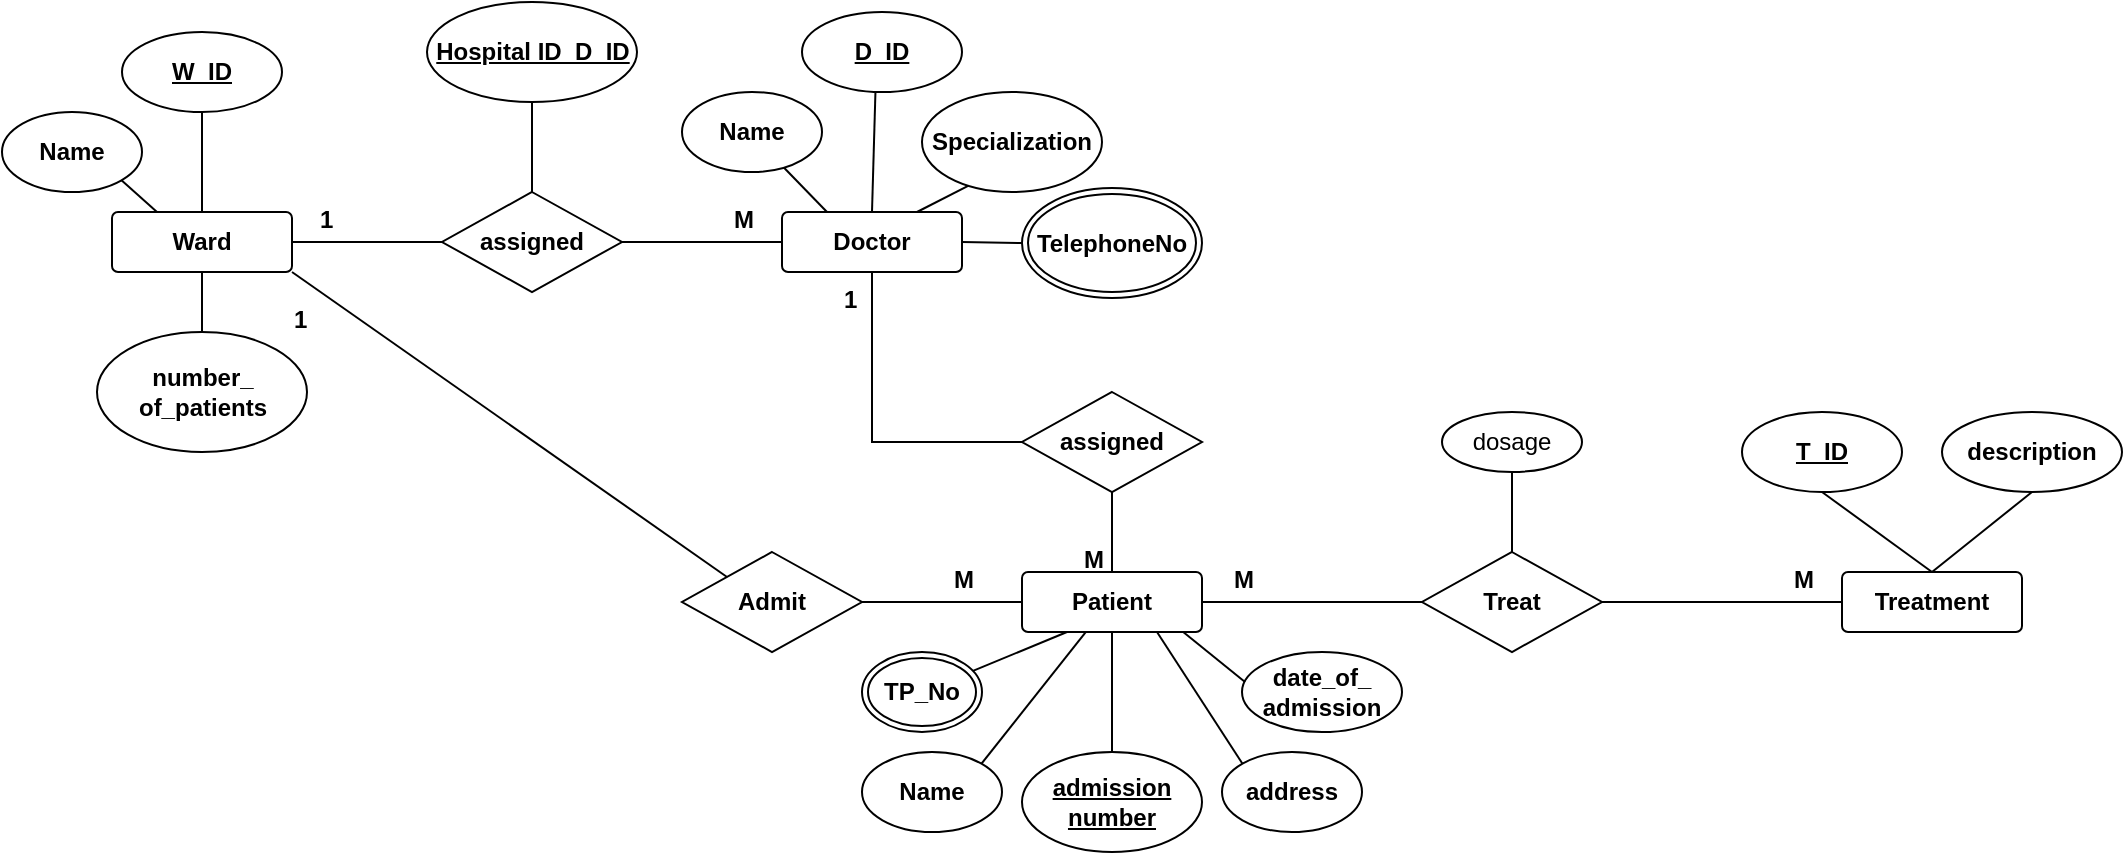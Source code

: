 <mxfile version="21.3.7" type="device">
  <diagram id="R2lEEEUBdFMjLlhIrx00" name="Page-1">
    <mxGraphModel dx="1234" dy="726" grid="1" gridSize="10" guides="1" tooltips="1" connect="1" arrows="1" fold="1" page="1" pageScale="1" pageWidth="850" pageHeight="1100" math="0" shadow="0" extFonts="Permanent Marker^https://fonts.googleapis.com/css?family=Permanent+Marker">
      <root>
        <mxCell id="0" />
        <mxCell id="1" parent="0" />
        <mxCell id="IfihVc9j7GQSFvolxZwZ-2" value="&lt;b&gt;Ward &lt;/b&gt;" style="rounded=1;arcSize=10;whiteSpace=wrap;html=1;align=center;" parent="1" vertex="1">
          <mxGeometry x="155" y="190" width="90" height="30" as="geometry" />
        </mxCell>
        <mxCell id="IfihVc9j7GQSFvolxZwZ-3" value="&lt;b&gt;W_ID&lt;/b&gt;" style="ellipse;whiteSpace=wrap;html=1;align=center;fontStyle=4;" parent="1" vertex="1">
          <mxGeometry x="160" y="100" width="80" height="40" as="geometry" />
        </mxCell>
        <mxCell id="IfihVc9j7GQSFvolxZwZ-4" value="&lt;b&gt;Name &lt;/b&gt;" style="ellipse;whiteSpace=wrap;html=1;align=center;" parent="1" vertex="1">
          <mxGeometry x="100" y="140" width="70" height="40" as="geometry" />
        </mxCell>
        <mxCell id="IfihVc9j7GQSFvolxZwZ-5" value="&lt;b&gt;number_&lt;br&gt;of_patients&lt;/b&gt;" style="ellipse;whiteSpace=wrap;html=1;align=center;" parent="1" vertex="1">
          <mxGeometry x="147.5" y="250" width="105" height="60" as="geometry" />
        </mxCell>
        <mxCell id="IfihVc9j7GQSFvolxZwZ-8" value="" style="endArrow=none;html=1;rounded=0;entryX=0.5;entryY=1;entryDx=0;entryDy=0;exitX=0.5;exitY=0;exitDx=0;exitDy=0;" parent="1" source="IfihVc9j7GQSFvolxZwZ-5" target="IfihVc9j7GQSFvolxZwZ-2" edge="1">
          <mxGeometry relative="1" as="geometry">
            <mxPoint x="70" y="250" as="sourcePoint" />
            <mxPoint x="230" y="250" as="targetPoint" />
          </mxGeometry>
        </mxCell>
        <mxCell id="IfihVc9j7GQSFvolxZwZ-9" value="" style="endArrow=none;html=1;rounded=0;entryX=0.5;entryY=1;entryDx=0;entryDy=0;exitX=0.5;exitY=0;exitDx=0;exitDy=0;" parent="1" source="IfihVc9j7GQSFvolxZwZ-2" target="IfihVc9j7GQSFvolxZwZ-3" edge="1">
          <mxGeometry relative="1" as="geometry">
            <mxPoint x="200" y="180" as="sourcePoint" />
            <mxPoint x="200" y="160" as="targetPoint" />
          </mxGeometry>
        </mxCell>
        <mxCell id="IfihVc9j7GQSFvolxZwZ-10" value="" style="endArrow=none;html=1;rounded=0;exitX=1;exitY=1;exitDx=0;exitDy=0;entryX=0.25;entryY=0;entryDx=0;entryDy=0;" parent="1" source="IfihVc9j7GQSFvolxZwZ-4" target="IfihVc9j7GQSFvolxZwZ-2" edge="1">
          <mxGeometry relative="1" as="geometry">
            <mxPoint x="90" y="210" as="sourcePoint" />
            <mxPoint x="250" y="210" as="targetPoint" />
          </mxGeometry>
        </mxCell>
        <mxCell id="IfihVc9j7GQSFvolxZwZ-12" value="&lt;b&gt;Doctor &lt;/b&gt;" style="rounded=1;arcSize=10;whiteSpace=wrap;html=1;align=center;" parent="1" vertex="1">
          <mxGeometry x="490" y="190" width="90" height="30" as="geometry" />
        </mxCell>
        <mxCell id="IfihVc9j7GQSFvolxZwZ-13" value="&lt;b&gt;assigned&lt;/b&gt;" style="shape=rhombus;perimeter=rhombusPerimeter;whiteSpace=wrap;html=1;align=center;" parent="1" vertex="1">
          <mxGeometry x="320" y="180" width="90" height="50" as="geometry" />
        </mxCell>
        <mxCell id="IfihVc9j7GQSFvolxZwZ-14" value="" style="endArrow=none;html=1;rounded=0;exitX=1;exitY=0.5;exitDx=0;exitDy=0;entryX=0;entryY=0.5;entryDx=0;entryDy=0;" parent="1" source="IfihVc9j7GQSFvolxZwZ-2" target="IfihVc9j7GQSFvolxZwZ-13" edge="1">
          <mxGeometry relative="1" as="geometry">
            <mxPoint x="260" y="220" as="sourcePoint" />
            <mxPoint x="420" y="220" as="targetPoint" />
          </mxGeometry>
        </mxCell>
        <mxCell id="IfihVc9j7GQSFvolxZwZ-15" value="" style="endArrow=none;html=1;rounded=0;exitX=1;exitY=0.5;exitDx=0;exitDy=0;entryX=0;entryY=0.5;entryDx=0;entryDy=0;" parent="1" source="IfihVc9j7GQSFvolxZwZ-13" target="IfihVc9j7GQSFvolxZwZ-12" edge="1">
          <mxGeometry relative="1" as="geometry">
            <mxPoint x="425" y="204.57" as="sourcePoint" />
            <mxPoint x="460" y="205" as="targetPoint" />
          </mxGeometry>
        </mxCell>
        <mxCell id="IfihVc9j7GQSFvolxZwZ-16" value="&lt;b&gt;1&lt;/b&gt;" style="text;strokeColor=none;fillColor=none;spacingLeft=4;spacingRight=4;overflow=hidden;rotatable=0;points=[[0,0.5],[1,0.5]];portConstraint=eastwest;fontSize=12;whiteSpace=wrap;html=1;" parent="1" vertex="1">
          <mxGeometry x="252.5" y="180" width="40" height="30" as="geometry" />
        </mxCell>
        <mxCell id="IfihVc9j7GQSFvolxZwZ-17" value="&lt;b&gt;M&lt;/b&gt;" style="text;strokeColor=none;fillColor=none;spacingLeft=4;spacingRight=4;overflow=hidden;rotatable=0;points=[[0,0.5],[1,0.5]];portConstraint=eastwest;fontSize=12;whiteSpace=wrap;html=1;" parent="1" vertex="1">
          <mxGeometry x="460" y="180" width="40" height="30" as="geometry" />
        </mxCell>
        <mxCell id="IfihVc9j7GQSFvolxZwZ-18" value="&lt;b&gt;Patient &lt;/b&gt;" style="rounded=1;arcSize=10;whiteSpace=wrap;html=1;align=center;" parent="1" vertex="1">
          <mxGeometry x="610" y="370" width="90" height="30" as="geometry" />
        </mxCell>
        <mxCell id="IfihVc9j7GQSFvolxZwZ-19" value="&lt;b&gt;Admit&lt;/b&gt;" style="shape=rhombus;perimeter=rhombusPerimeter;whiteSpace=wrap;html=1;align=center;" parent="1" vertex="1">
          <mxGeometry x="440" y="360" width="90" height="50" as="geometry" />
        </mxCell>
        <mxCell id="IfihVc9j7GQSFvolxZwZ-20" value="" style="endArrow=none;html=1;rounded=0;exitX=1;exitY=1;exitDx=0;exitDy=0;entryX=0;entryY=0;entryDx=0;entryDy=0;" parent="1" source="IfihVc9j7GQSFvolxZwZ-2" target="IfihVc9j7GQSFvolxZwZ-19" edge="1">
          <mxGeometry relative="1" as="geometry">
            <mxPoint x="340" y="360" as="sourcePoint" />
            <mxPoint x="565" y="410" as="targetPoint" />
          </mxGeometry>
        </mxCell>
        <mxCell id="IfihVc9j7GQSFvolxZwZ-21" value="" style="endArrow=none;html=1;rounded=0;exitX=1;exitY=0.5;exitDx=0;exitDy=0;entryX=0;entryY=0.5;entryDx=0;entryDy=0;" parent="1" source="IfihVc9j7GQSFvolxZwZ-19" target="IfihVc9j7GQSFvolxZwZ-18" edge="1">
          <mxGeometry relative="1" as="geometry">
            <mxPoint x="551" y="360" as="sourcePoint" />
            <mxPoint x="649" y="443" as="targetPoint" />
          </mxGeometry>
        </mxCell>
        <mxCell id="IfihVc9j7GQSFvolxZwZ-22" value="&lt;b&gt;admission&lt;br&gt;number &lt;/b&gt;" style="ellipse;whiteSpace=wrap;html=1;align=center;fontStyle=4;" parent="1" vertex="1">
          <mxGeometry x="610" y="460" width="90" height="50" as="geometry" />
        </mxCell>
        <mxCell id="IfihVc9j7GQSFvolxZwZ-23" value="&lt;b&gt;Name &lt;/b&gt;" style="ellipse;whiteSpace=wrap;html=1;align=center;" parent="1" vertex="1">
          <mxGeometry x="530" y="460" width="70" height="40" as="geometry" />
        </mxCell>
        <mxCell id="IfihVc9j7GQSFvolxZwZ-24" value="&lt;b&gt;address &lt;/b&gt;" style="ellipse;whiteSpace=wrap;html=1;align=center;" parent="1" vertex="1">
          <mxGeometry x="710" y="460" width="70" height="40" as="geometry" />
        </mxCell>
        <mxCell id="IfihVc9j7GQSFvolxZwZ-27" value="&lt;b&gt;TP_No&lt;/b&gt;" style="ellipse;shape=doubleEllipse;margin=3;whiteSpace=wrap;html=1;align=center;" parent="1" vertex="1">
          <mxGeometry x="530" y="410" width="60" height="40" as="geometry" />
        </mxCell>
        <mxCell id="IfihVc9j7GQSFvolxZwZ-28" value="&lt;b&gt;date_of_&lt;br&gt;admission&lt;/b&gt;" style="ellipse;whiteSpace=wrap;html=1;align=center;" parent="1" vertex="1">
          <mxGeometry x="720" y="410" width="80" height="40" as="geometry" />
        </mxCell>
        <mxCell id="IfihVc9j7GQSFvolxZwZ-29" value="" style="endArrow=none;html=1;rounded=0;entryX=0.25;entryY=1;entryDx=0;entryDy=0;" parent="1" source="IfihVc9j7GQSFvolxZwZ-27" target="IfihVc9j7GQSFvolxZwZ-18" edge="1">
          <mxGeometry relative="1" as="geometry">
            <mxPoint x="620" y="420" as="sourcePoint" />
            <mxPoint x="780" y="420" as="targetPoint" />
          </mxGeometry>
        </mxCell>
        <mxCell id="IfihVc9j7GQSFvolxZwZ-30" value="" style="endArrow=none;html=1;rounded=0;entryX=0.354;entryY=1.001;entryDx=0;entryDy=0;exitX=1;exitY=0;exitDx=0;exitDy=0;entryPerimeter=0;" parent="1" source="IfihVc9j7GQSFvolxZwZ-23" target="IfihVc9j7GQSFvolxZwZ-18" edge="1">
          <mxGeometry relative="1" as="geometry">
            <mxPoint x="596" y="429" as="sourcePoint" />
            <mxPoint x="643" y="410" as="targetPoint" />
          </mxGeometry>
        </mxCell>
        <mxCell id="IfihVc9j7GQSFvolxZwZ-31" value="" style="endArrow=none;html=1;rounded=0;entryX=0.5;entryY=1;entryDx=0;entryDy=0;exitX=0.5;exitY=0;exitDx=0;exitDy=0;" parent="1" source="IfihVc9j7GQSFvolxZwZ-22" target="IfihVc9j7GQSFvolxZwZ-18" edge="1">
          <mxGeometry relative="1" as="geometry">
            <mxPoint x="600" y="476" as="sourcePoint" />
            <mxPoint x="652" y="410" as="targetPoint" />
          </mxGeometry>
        </mxCell>
        <mxCell id="IfihVc9j7GQSFvolxZwZ-32" value="" style="endArrow=none;html=1;rounded=0;entryX=0.75;entryY=1;entryDx=0;entryDy=0;exitX=0;exitY=0;exitDx=0;exitDy=0;" parent="1" source="IfihVc9j7GQSFvolxZwZ-24" target="IfihVc9j7GQSFvolxZwZ-18" edge="1">
          <mxGeometry relative="1" as="geometry">
            <mxPoint x="665" y="470" as="sourcePoint" />
            <mxPoint x="665" y="410" as="targetPoint" />
          </mxGeometry>
        </mxCell>
        <mxCell id="IfihVc9j7GQSFvolxZwZ-33" value="" style="endArrow=none;html=1;rounded=0;entryX=0.894;entryY=0.996;entryDx=0;entryDy=0;exitX=0.019;exitY=0.374;exitDx=0;exitDy=0;exitPerimeter=0;entryPerimeter=0;" parent="1" source="IfihVc9j7GQSFvolxZwZ-28" target="IfihVc9j7GQSFvolxZwZ-18" edge="1">
          <mxGeometry relative="1" as="geometry">
            <mxPoint x="752" y="460" as="sourcePoint" />
            <mxPoint x="700" y="394" as="targetPoint" />
          </mxGeometry>
        </mxCell>
        <mxCell id="IfihVc9j7GQSFvolxZwZ-35" value="&lt;b&gt;Treatment &lt;/b&gt;" style="rounded=1;arcSize=10;whiteSpace=wrap;html=1;align=center;" parent="1" vertex="1">
          <mxGeometry x="1020" y="370" width="90" height="30" as="geometry" />
        </mxCell>
        <mxCell id="IfihVc9j7GQSFvolxZwZ-36" value="&lt;b&gt;Treat&lt;/b&gt;" style="shape=rhombus;perimeter=rhombusPerimeter;whiteSpace=wrap;html=1;align=center;" parent="1" vertex="1">
          <mxGeometry x="810" y="360" width="90" height="50" as="geometry" />
        </mxCell>
        <mxCell id="IfihVc9j7GQSFvolxZwZ-38" value="" style="endArrow=none;html=1;rounded=0;exitX=1;exitY=0.5;exitDx=0;exitDy=0;" parent="1" source="IfihVc9j7GQSFvolxZwZ-18" target="IfihVc9j7GQSFvolxZwZ-36" edge="1">
          <mxGeometry relative="1" as="geometry">
            <mxPoint x="730" y="380" as="sourcePoint" />
            <mxPoint x="890" y="380" as="targetPoint" />
          </mxGeometry>
        </mxCell>
        <mxCell id="IfihVc9j7GQSFvolxZwZ-39" value="" style="endArrow=none;html=1;rounded=0;exitX=1;exitY=0.5;exitDx=0;exitDy=0;entryX=0;entryY=0.5;entryDx=0;entryDy=0;" parent="1" source="IfihVc9j7GQSFvolxZwZ-36" target="IfihVc9j7GQSFvolxZwZ-35" edge="1">
          <mxGeometry relative="1" as="geometry">
            <mxPoint x="910" y="384.57" as="sourcePoint" />
            <mxPoint x="1020" y="384.57" as="targetPoint" />
          </mxGeometry>
        </mxCell>
        <mxCell id="IfihVc9j7GQSFvolxZwZ-40" value="&lt;b&gt;T_ID&lt;/b&gt;" style="ellipse;whiteSpace=wrap;html=1;align=center;fontStyle=4;" parent="1" vertex="1">
          <mxGeometry x="970" y="290" width="80" height="40" as="geometry" />
        </mxCell>
        <mxCell id="IfihVc9j7GQSFvolxZwZ-42" value="&lt;b&gt;description &lt;/b&gt;" style="ellipse;whiteSpace=wrap;html=1;align=center;" parent="1" vertex="1">
          <mxGeometry x="1070" y="290" width="90" height="40" as="geometry" />
        </mxCell>
        <mxCell id="IfihVc9j7GQSFvolxZwZ-44" value="" style="endArrow=none;html=1;rounded=0;exitX=0.5;exitY=1;exitDx=0;exitDy=0;entryX=0.5;entryY=0;entryDx=0;entryDy=0;" parent="1" source="IfihVc9j7GQSFvolxZwZ-40" target="IfihVc9j7GQSFvolxZwZ-35" edge="1">
          <mxGeometry relative="1" as="geometry">
            <mxPoint x="990" y="360" as="sourcePoint" />
            <mxPoint x="1150" y="360" as="targetPoint" />
          </mxGeometry>
        </mxCell>
        <mxCell id="IfihVc9j7GQSFvolxZwZ-45" value="" style="endArrow=none;html=1;rounded=0;exitX=0.5;exitY=1;exitDx=0;exitDy=0;entryX=0.5;entryY=0;entryDx=0;entryDy=0;" parent="1" source="IfihVc9j7GQSFvolxZwZ-42" target="IfihVc9j7GQSFvolxZwZ-35" edge="1">
          <mxGeometry relative="1" as="geometry">
            <mxPoint x="1020" y="340" as="sourcePoint" />
            <mxPoint x="1075" y="380" as="targetPoint" />
          </mxGeometry>
        </mxCell>
        <mxCell id="IfihVc9j7GQSFvolxZwZ-62" value="&lt;b&gt;Name &lt;/b&gt;" style="ellipse;whiteSpace=wrap;html=1;align=center;" parent="1" vertex="1">
          <mxGeometry x="440" y="130" width="70" height="40" as="geometry" />
        </mxCell>
        <mxCell id="IfihVc9j7GQSFvolxZwZ-64" value="&lt;b&gt;D_ID&lt;/b&gt;" style="ellipse;whiteSpace=wrap;html=1;align=center;fontStyle=4;" parent="1" vertex="1">
          <mxGeometry x="500" y="90" width="80" height="40" as="geometry" />
        </mxCell>
        <mxCell id="IfihVc9j7GQSFvolxZwZ-65" value="&lt;b&gt; Specialization&lt;/b&gt;" style="ellipse;whiteSpace=wrap;html=1;align=center;" parent="1" vertex="1">
          <mxGeometry x="560" y="130" width="90" height="50" as="geometry" />
        </mxCell>
        <mxCell id="IfihVc9j7GQSFvolxZwZ-66" value="&lt;b&gt;TelephoneNo&lt;/b&gt;" style="ellipse;shape=doubleEllipse;margin=3;whiteSpace=wrap;html=1;align=center;" parent="1" vertex="1">
          <mxGeometry x="610" y="178" width="90" height="55" as="geometry" />
        </mxCell>
        <mxCell id="IfihVc9j7GQSFvolxZwZ-67" value="" style="endArrow=none;html=1;rounded=0;exitX=0.729;exitY=0.947;exitDx=0;exitDy=0;exitPerimeter=0;entryX=0.25;entryY=0;entryDx=0;entryDy=0;" parent="1" source="IfihVc9j7GQSFvolxZwZ-62" target="IfihVc9j7GQSFvolxZwZ-12" edge="1">
          <mxGeometry relative="1" as="geometry">
            <mxPoint x="510" y="180" as="sourcePoint" />
            <mxPoint x="670" y="180" as="targetPoint" />
          </mxGeometry>
        </mxCell>
        <mxCell id="IfihVc9j7GQSFvolxZwZ-69" value="" style="endArrow=none;html=1;rounded=0;exitX=0.5;exitY=0;exitDx=0;exitDy=0;entryX=0.459;entryY=0.999;entryDx=0;entryDy=0;entryPerimeter=0;" parent="1" source="IfihVc9j7GQSFvolxZwZ-12" target="IfihVc9j7GQSFvolxZwZ-64" edge="1">
          <mxGeometry relative="1" as="geometry">
            <mxPoint x="520" y="170" as="sourcePoint" />
            <mxPoint x="680" y="170" as="targetPoint" />
          </mxGeometry>
        </mxCell>
        <mxCell id="IfihVc9j7GQSFvolxZwZ-70" value="" style="endArrow=none;html=1;rounded=0;exitX=0.75;exitY=0;exitDx=0;exitDy=0;entryX=0.259;entryY=0.937;entryDx=0;entryDy=0;entryPerimeter=0;" parent="1" source="IfihVc9j7GQSFvolxZwZ-12" target="IfihVc9j7GQSFvolxZwZ-65" edge="1">
          <mxGeometry relative="1" as="geometry">
            <mxPoint x="560" y="170" as="sourcePoint" />
            <mxPoint x="720" y="170" as="targetPoint" />
          </mxGeometry>
        </mxCell>
        <mxCell id="IfihVc9j7GQSFvolxZwZ-71" value="" style="endArrow=none;html=1;rounded=0;exitX=1;exitY=0.5;exitDx=0;exitDy=0;entryX=0;entryY=0.5;entryDx=0;entryDy=0;" parent="1" source="IfihVc9j7GQSFvolxZwZ-12" target="IfihVc9j7GQSFvolxZwZ-66" edge="1">
          <mxGeometry relative="1" as="geometry">
            <mxPoint x="600" y="200" as="sourcePoint" />
            <mxPoint x="760" y="200" as="targetPoint" />
          </mxGeometry>
        </mxCell>
        <mxCell id="IfihVc9j7GQSFvolxZwZ-73" value="&lt;b&gt; Hospital ID_&lt;span style=&quot;border-color: var(--border-color);&quot;&gt;D_ID&lt;/span&gt;&lt;/b&gt;" style="ellipse;whiteSpace=wrap;html=1;align=center;fontStyle=4;" parent="1" vertex="1">
          <mxGeometry x="312.5" y="85" width="105" height="50" as="geometry" />
        </mxCell>
        <mxCell id="IfihVc9j7GQSFvolxZwZ-74" value="" style="endArrow=none;html=1;rounded=0;entryX=0.5;entryY=1;entryDx=0;entryDy=0;exitX=0.5;exitY=0;exitDx=0;exitDy=0;" parent="1" source="IfihVc9j7GQSFvolxZwZ-13" target="IfihVc9j7GQSFvolxZwZ-73" edge="1">
          <mxGeometry relative="1" as="geometry">
            <mxPoint x="310" y="210" as="sourcePoint" />
            <mxPoint x="470" y="210" as="targetPoint" />
          </mxGeometry>
        </mxCell>
        <mxCell id="IfihVc9j7GQSFvolxZwZ-75" value="&lt;b style=&quot;border-color: var(--border-color);&quot;&gt;assigned&lt;/b&gt;" style="shape=rhombus;perimeter=rhombusPerimeter;whiteSpace=wrap;html=1;align=center;" parent="1" vertex="1">
          <mxGeometry x="610" y="280" width="90" height="50" as="geometry" />
        </mxCell>
        <mxCell id="IfihVc9j7GQSFvolxZwZ-76" value="" style="endArrow=none;html=1;rounded=0;exitX=0.5;exitY=1;exitDx=0;exitDy=0;entryX=0;entryY=0.5;entryDx=0;entryDy=0;" parent="1" source="IfihVc9j7GQSFvolxZwZ-12" target="IfihVc9j7GQSFvolxZwZ-75" edge="1">
          <mxGeometry relative="1" as="geometry">
            <mxPoint x="650" y="290" as="sourcePoint" />
            <mxPoint x="540" y="290" as="targetPoint" />
            <Array as="points">
              <mxPoint x="535" y="305" />
            </Array>
          </mxGeometry>
        </mxCell>
        <mxCell id="IfihVc9j7GQSFvolxZwZ-77" value="" style="endArrow=none;html=1;rounded=0;exitX=0.5;exitY=1;exitDx=0;exitDy=0;entryX=0.5;entryY=0;entryDx=0;entryDy=0;" parent="1" source="IfihVc9j7GQSFvolxZwZ-75" target="IfihVc9j7GQSFvolxZwZ-18" edge="1">
          <mxGeometry relative="1" as="geometry">
            <mxPoint x="730" y="290" as="sourcePoint" />
            <mxPoint x="890" y="290" as="targetPoint" />
          </mxGeometry>
        </mxCell>
        <mxCell id="IfihVc9j7GQSFvolxZwZ-78" value="&lt;b&gt;1&lt;/b&gt;" style="text;strokeColor=none;fillColor=none;spacingLeft=4;spacingRight=4;overflow=hidden;rotatable=0;points=[[0,0.5],[1,0.5]];portConstraint=eastwest;fontSize=12;whiteSpace=wrap;html=1;" parent="1" vertex="1">
          <mxGeometry x="515" y="220" width="40" height="30" as="geometry" />
        </mxCell>
        <mxCell id="IfihVc9j7GQSFvolxZwZ-81" value="&lt;b&gt;M&lt;/b&gt;" style="text;strokeColor=none;fillColor=none;spacingLeft=4;spacingRight=4;overflow=hidden;rotatable=0;points=[[0,0.5],[1,0.5]];portConstraint=eastwest;fontSize=12;whiteSpace=wrap;html=1;" parent="1" vertex="1">
          <mxGeometry x="635" y="350" width="40" height="30" as="geometry" />
        </mxCell>
        <mxCell id="IfihVc9j7GQSFvolxZwZ-82" value="&lt;b&gt;M&lt;/b&gt;" style="text;strokeColor=none;fillColor=none;spacingLeft=4;spacingRight=4;overflow=hidden;rotatable=0;points=[[0,0.5],[1,0.5]];portConstraint=eastwest;fontSize=12;whiteSpace=wrap;html=1;" parent="1" vertex="1">
          <mxGeometry x="710" y="360" width="40" height="30" as="geometry" />
        </mxCell>
        <mxCell id="IfihVc9j7GQSFvolxZwZ-83" value="&lt;b&gt;M&lt;/b&gt;" style="text;strokeColor=none;fillColor=none;spacingLeft=4;spacingRight=4;overflow=hidden;rotatable=0;points=[[0,0.5],[1,0.5]];portConstraint=eastwest;fontSize=12;whiteSpace=wrap;html=1;" parent="1" vertex="1">
          <mxGeometry x="990" y="360" width="40" height="30" as="geometry" />
        </mxCell>
        <mxCell id="IfihVc9j7GQSFvolxZwZ-84" value="&lt;b&gt;1&lt;/b&gt;" style="text;strokeColor=none;fillColor=none;spacingLeft=4;spacingRight=4;overflow=hidden;rotatable=0;points=[[0,0.5],[1,0.5]];portConstraint=eastwest;fontSize=12;whiteSpace=wrap;html=1;" parent="1" vertex="1">
          <mxGeometry x="240" y="230" width="40" height="30" as="geometry" />
        </mxCell>
        <mxCell id="IfihVc9j7GQSFvolxZwZ-85" value="&lt;b&gt;M&lt;/b&gt;" style="text;strokeColor=none;fillColor=none;spacingLeft=4;spacingRight=4;overflow=hidden;rotatable=0;points=[[0,0.5],[1,0.5]];portConstraint=eastwest;fontSize=12;whiteSpace=wrap;html=1;" parent="1" vertex="1">
          <mxGeometry x="570" y="360" width="40" height="30" as="geometry" />
        </mxCell>
        <mxCell id="avugol_pnEoLDLzUODd4-1" value="dosage" style="ellipse;whiteSpace=wrap;html=1;align=center;" vertex="1" parent="1">
          <mxGeometry x="820" y="290" width="70" height="30" as="geometry" />
        </mxCell>
        <mxCell id="avugol_pnEoLDLzUODd4-2" value="" style="endArrow=none;html=1;rounded=0;entryX=0.5;entryY=1;entryDx=0;entryDy=0;exitX=0.5;exitY=0;exitDx=0;exitDy=0;" edge="1" parent="1" source="IfihVc9j7GQSFvolxZwZ-36" target="avugol_pnEoLDLzUODd4-1">
          <mxGeometry relative="1" as="geometry">
            <mxPoint x="740" y="350" as="sourcePoint" />
            <mxPoint x="900" y="350" as="targetPoint" />
          </mxGeometry>
        </mxCell>
      </root>
    </mxGraphModel>
  </diagram>
</mxfile>
